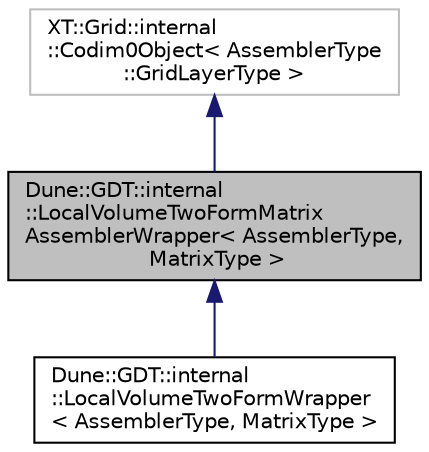 digraph "Dune::GDT::internal::LocalVolumeTwoFormMatrixAssemblerWrapper&lt; AssemblerType, MatrixType &gt;"
{
  edge [fontname="Helvetica",fontsize="10",labelfontname="Helvetica",labelfontsize="10"];
  node [fontname="Helvetica",fontsize="10",shape=record];
  Node1 [label="Dune::GDT::internal\l::LocalVolumeTwoFormMatrix\lAssemblerWrapper\< AssemblerType,\l MatrixType \>",height=0.2,width=0.4,color="black", fillcolor="grey75", style="filled", fontcolor="black"];
  Node2 -> Node1 [dir="back",color="midnightblue",fontsize="10",style="solid",fontname="Helvetica"];
  Node2 [label="XT::Grid::internal\l::Codim0Object\< AssemblerType\l::GridLayerType \>",height=0.2,width=0.4,color="grey75", fillcolor="white", style="filled"];
  Node1 -> Node3 [dir="back",color="midnightblue",fontsize="10",style="solid",fontname="Helvetica"];
  Node3 [label="Dune::GDT::internal\l::LocalVolumeTwoFormWrapper\l\< AssemblerType, MatrixType \>",height=0.2,width=0.4,color="black", fillcolor="white", style="filled",URL="$a00381.html"];
}
